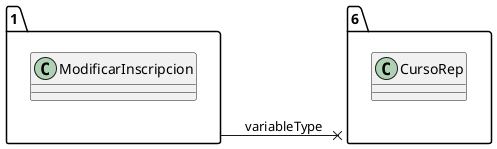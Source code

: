 @startuml 
allow_mixing
left to right direction
package "1"{
class ModificarInscripcion

}
package "6"{
class CursoRep

}
"1" --x "6":variableType
@enduml
